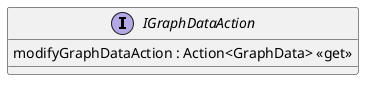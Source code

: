 @startuml
interface IGraphDataAction {
    modifyGraphDataAction : Action<GraphData> <<get>>
}
@enduml
